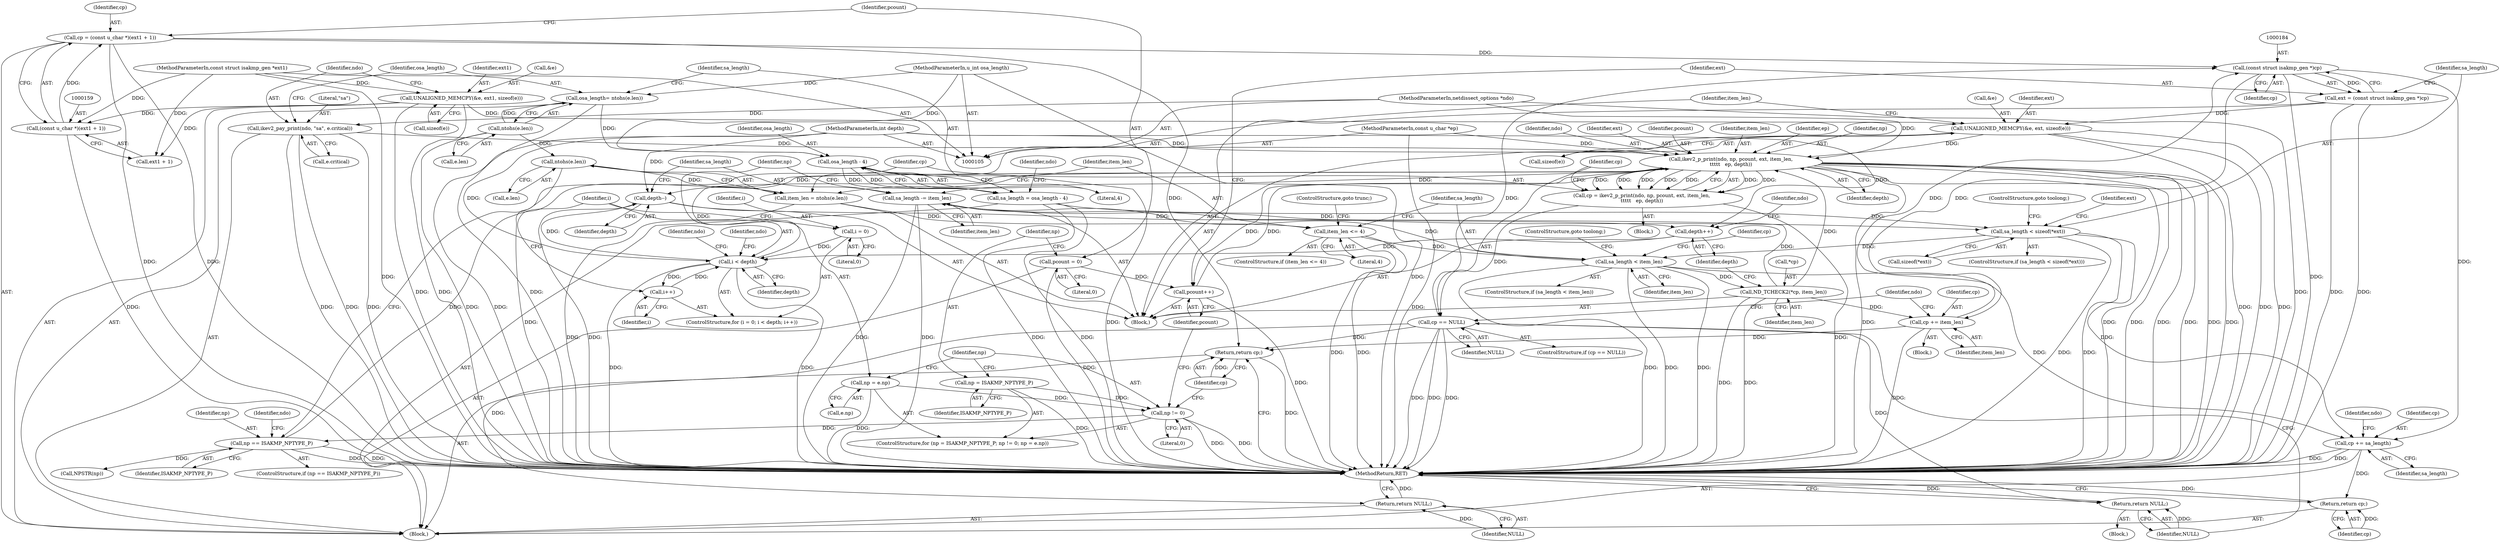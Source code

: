 digraph "0_tcpdump_8dca25d26c7ca2caf6138267f6f17111212c156e_11@pointer" {
"1000183" [label="(Call,(const struct isakmp_gen *)cp)"];
"1000156" [label="(Call,cp = (const u_char *)(ext1 + 1))"];
"1000158" [label="(Call,(const u_char *)(ext1 + 1))"];
"1000127" [label="(Call,UNALIGNED_MEMCPY(&e, ext1, sizeof(e)))"];
"1000108" [label="(MethodParameterIn,const struct isakmp_gen *ext1)"];
"1000261" [label="(Call,cp == NULL)"];
"1000250" [label="(Call,cp = ikev2_p_print(ndo, np, pcount, ext, item_len,\n\t\t\t\t\t   ep, depth))"];
"1000252" [label="(Call,ikev2_p_print(ndo, np, pcount, ext, item_len,\n\t\t\t\t\t   ep, depth))"];
"1000133" [label="(Call,ikev2_pay_print(ndo, \"sa\", e.critical))"];
"1000106" [label="(MethodParameterIn,netdissect_options *ndo)"];
"1000246" [label="(Call,np == ISAKMP_NPTYPE_P)"];
"1000170" [label="(Call,np != 0)"];
"1000167" [label="(Call,np = ISAKMP_NPTYPE_P)"];
"1000173" [label="(Call,np = e.np)"];
"1000179" [label="(Call,pcount++)"];
"1000163" [label="(Call,pcount = 0)"];
"1000196" [label="(Call,UNALIGNED_MEMCPY(&e, ext, sizeof(e)))"];
"1000181" [label="(Call,ext = (const struct isakmp_gen *)cp)"];
"1000183" [label="(Call,(const struct isakmp_gen *)cp)"];
"1000276" [label="(Call,cp += item_len)"];
"1000218" [label="(Call,ND_TCHECK2(*cp, item_len))"];
"1000214" [label="(Call,sa_length < item_len)"];
"1000187" [label="(Call,sa_length < sizeof(*ext))"];
"1000285" [label="(Call,sa_length -= item_len)"];
"1000145" [label="(Call,sa_length = osa_length - 4)"];
"1000147" [label="(Call,osa_length - 4)"];
"1000139" [label="(Call,osa_length= ntohs(e.len))"];
"1000141" [label="(Call,ntohs(e.len))"];
"1000109" [label="(MethodParameterIn,u_int osa_length)"];
"1000209" [label="(Call,item_len <= 4)"];
"1000202" [label="(Call,item_len = ntohs(e.len))"];
"1000204" [label="(Call,ntohs(e.len))"];
"1000110" [label="(MethodParameterIn,const u_char *ep)"];
"1000232" [label="(Call,i < depth)"];
"1000235" [label="(Call,i++)"];
"1000229" [label="(Call,i = 0)"];
"1000222" [label="(Call,depth++)"];
"1000283" [label="(Call,depth--)"];
"1000114" [label="(MethodParameterIn,int depth)"];
"1000288" [label="(Return,return cp;)"];
"1000291" [label="(Call,cp += sa_length)"];
"1000301" [label="(Return,return cp;)"];
"1000265" [label="(Return,return NULL;)"];
"1000311" [label="(Return,return NULL;)"];
"1000108" [label="(MethodParameterIn,const struct isakmp_gen *ext1)"];
"1000249" [label="(Block,)"];
"1000189" [label="(Call,sizeof(*ext))"];
"1000265" [label="(Return,return NULL;)"];
"1000109" [label="(MethodParameterIn,u_int osa_length)"];
"1000274" [label="(Call,NPSTR(np))"];
"1000199" [label="(Identifier,ext)"];
"1000243" [label="(Identifier,ndo)"];
"1000235" [label="(Call,i++)"];
"1000114" [label="(MethodParameterIn,int depth)"];
"1000197" [label="(Call,&e)"];
"1000288" [label="(Return,return cp;)"];
"1000286" [label="(Identifier,sa_length)"];
"1000180" [label="(Identifier,pcount)"];
"1000127" [label="(Call,UNALIGNED_MEMCPY(&e, ext1, sizeof(e)))"];
"1000293" [label="(Identifier,sa_length)"];
"1000230" [label="(Identifier,i)"];
"1000254" [label="(Identifier,np)"];
"1000187" [label="(Call,sa_length < sizeof(*ext))"];
"1000131" [label="(Call,sizeof(e))"];
"1000128" [label="(Call,&e)"];
"1000175" [label="(Call,e.np)"];
"1000158" [label="(Call,(const u_char *)(ext1 + 1))"];
"1000313" [label="(MethodReturn,RET)"];
"1000218" [label="(Call,ND_TCHECK2(*cp, item_len))"];
"1000134" [label="(Identifier,ndo)"];
"1000271" [label="(Identifier,ndo)"];
"1000139" [label="(Call,osa_length= ntohs(e.len))"];
"1000188" [label="(Identifier,sa_length)"];
"1000285" [label="(Call,sa_length -= item_len)"];
"1000226" [label="(Identifier,ndo)"];
"1000277" [label="(Identifier,cp)"];
"1000204" [label="(Call,ntohs(e.len))"];
"1000182" [label="(Identifier,ext)"];
"1000302" [label="(Identifier,cp)"];
"1000179" [label="(Call,pcount++)"];
"1000232" [label="(Call,i < depth)"];
"1000136" [label="(Call,e.critical)"];
"1000266" [label="(Identifier,NULL)"];
"1000212" [label="(ControlStructure,goto trunc;)"];
"1000205" [label="(Call,e.len)"];
"1000174" [label="(Identifier,np)"];
"1000253" [label="(Identifier,ndo)"];
"1000311" [label="(Return,return NULL;)"];
"1000256" [label="(Identifier,ext)"];
"1000178" [label="(Block,)"];
"1000236" [label="(Identifier,i)"];
"1000255" [label="(Identifier,pcount)"];
"1000173" [label="(Call,np = e.np)"];
"1000147" [label="(Call,osa_length - 4)"];
"1000200" [label="(Call,sizeof(e))"];
"1000216" [label="(Identifier,item_len)"];
"1000246" [label="(Call,np == ISAKMP_NPTYPE_P)"];
"1000165" [label="(Literal,0)"];
"1000172" [label="(Literal,0)"];
"1000259" [label="(Identifier,depth)"];
"1000217" [label="(ControlStructure,goto toolong;)"];
"1000222" [label="(Call,depth++)"];
"1000231" [label="(Literal,0)"];
"1000234" [label="(Identifier,depth)"];
"1000209" [label="(Call,item_len <= 4)"];
"1000169" [label="(Identifier,ISAKMP_NPTYPE_P)"];
"1000164" [label="(Identifier,pcount)"];
"1000160" [label="(Call,ext1 + 1)"];
"1000140" [label="(Identifier,osa_length)"];
"1000292" [label="(Identifier,cp)"];
"1000268" [label="(Block,)"];
"1000130" [label="(Identifier,ext1)"];
"1000142" [label="(Call,e.len)"];
"1000312" [label="(Identifier,NULL)"];
"1000106" [label="(MethodParameterIn,netdissect_options *ndo)"];
"1000221" [label="(Identifier,item_len)"];
"1000264" [label="(Block,)"];
"1000115" [label="(Block,)"];
"1000110" [label="(MethodParameterIn,const u_char *ep)"];
"1000166" [label="(ControlStructure,for (np = ISAKMP_NPTYPE_P; np != 0; np = e.np))"];
"1000133" [label="(Call,ikev2_pay_print(ndo, \"sa\", e.critical))"];
"1000141" [label="(Call,ntohs(e.len))"];
"1000276" [label="(Call,cp += item_len)"];
"1000186" [label="(ControlStructure,if (sa_length < sizeof(*ext)))"];
"1000208" [label="(ControlStructure,if (item_len <= 4))"];
"1000156" [label="(Call,cp = (const u_char *)(ext1 + 1))"];
"1000257" [label="(Identifier,item_len)"];
"1000211" [label="(Literal,4)"];
"1000263" [label="(Identifier,NULL)"];
"1000239" [label="(Identifier,ndo)"];
"1000192" [label="(ControlStructure,goto toolong;)"];
"1000183" [label="(Call,(const struct isakmp_gen *)cp)"];
"1000195" [label="(Identifier,ext)"];
"1000210" [label="(Identifier,item_len)"];
"1000185" [label="(Identifier,cp)"];
"1000214" [label="(Call,sa_length < item_len)"];
"1000203" [label="(Identifier,item_len)"];
"1000252" [label="(Call,ikev2_p_print(ndo, np, pcount, ext, item_len,\n\t\t\t\t\t   ep, depth))"];
"1000233" [label="(Identifier,i)"];
"1000296" [label="(Identifier,ndo)"];
"1000171" [label="(Identifier,np)"];
"1000202" [label="(Call,item_len = ntohs(e.len))"];
"1000248" [label="(Identifier,ISAKMP_NPTYPE_P)"];
"1000146" [label="(Identifier,sa_length)"];
"1000283" [label="(Call,depth--)"];
"1000247" [label="(Identifier,np)"];
"1000220" [label="(Identifier,cp)"];
"1000219" [label="(Call,*cp)"];
"1000170" [label="(Call,np != 0)"];
"1000145" [label="(Call,sa_length = osa_length - 4)"];
"1000291" [label="(Call,cp += sa_length)"];
"1000163" [label="(Call,pcount = 0)"];
"1000223" [label="(Identifier,depth)"];
"1000157" [label="(Identifier,cp)"];
"1000278" [label="(Identifier,item_len)"];
"1000251" [label="(Identifier,cp)"];
"1000167" [label="(Call,np = ISAKMP_NPTYPE_P)"];
"1000196" [label="(Call,UNALIGNED_MEMCPY(&e, ext, sizeof(e)))"];
"1000213" [label="(ControlStructure,if (sa_length < item_len))"];
"1000258" [label="(Identifier,ep)"];
"1000284" [label="(Identifier,depth)"];
"1000135" [label="(Literal,\"sa\")"];
"1000260" [label="(ControlStructure,if (cp == NULL))"];
"1000262" [label="(Identifier,cp)"];
"1000168" [label="(Identifier,np)"];
"1000152" [label="(Identifier,ndo)"];
"1000301" [label="(Return,return cp;)"];
"1000281" [label="(Identifier,ndo)"];
"1000287" [label="(Identifier,item_len)"];
"1000149" [label="(Literal,4)"];
"1000228" [label="(ControlStructure,for (i = 0; i < depth; i++))"];
"1000289" [label="(Identifier,cp)"];
"1000181" [label="(Call,ext = (const struct isakmp_gen *)cp)"];
"1000261" [label="(Call,cp == NULL)"];
"1000245" [label="(ControlStructure,if (np == ISAKMP_NPTYPE_P))"];
"1000250" [label="(Call,cp = ikev2_p_print(ndo, np, pcount, ext, item_len,\n\t\t\t\t\t   ep, depth))"];
"1000148" [label="(Identifier,osa_length)"];
"1000215" [label="(Identifier,sa_length)"];
"1000229" [label="(Call,i = 0)"];
"1000183" -> "1000181"  [label="AST: "];
"1000183" -> "1000185"  [label="CFG: "];
"1000184" -> "1000183"  [label="AST: "];
"1000185" -> "1000183"  [label="AST: "];
"1000181" -> "1000183"  [label="CFG: "];
"1000183" -> "1000313"  [label="DDG: "];
"1000183" -> "1000181"  [label="DDG: "];
"1000156" -> "1000183"  [label="DDG: "];
"1000261" -> "1000183"  [label="DDG: "];
"1000276" -> "1000183"  [label="DDG: "];
"1000183" -> "1000276"  [label="DDG: "];
"1000183" -> "1000291"  [label="DDG: "];
"1000156" -> "1000115"  [label="AST: "];
"1000156" -> "1000158"  [label="CFG: "];
"1000157" -> "1000156"  [label="AST: "];
"1000158" -> "1000156"  [label="AST: "];
"1000164" -> "1000156"  [label="CFG: "];
"1000156" -> "1000313"  [label="DDG: "];
"1000156" -> "1000313"  [label="DDG: "];
"1000158" -> "1000156"  [label="DDG: "];
"1000156" -> "1000288"  [label="DDG: "];
"1000158" -> "1000160"  [label="CFG: "];
"1000159" -> "1000158"  [label="AST: "];
"1000160" -> "1000158"  [label="AST: "];
"1000158" -> "1000313"  [label="DDG: "];
"1000127" -> "1000158"  [label="DDG: "];
"1000108" -> "1000158"  [label="DDG: "];
"1000127" -> "1000115"  [label="AST: "];
"1000127" -> "1000131"  [label="CFG: "];
"1000128" -> "1000127"  [label="AST: "];
"1000130" -> "1000127"  [label="AST: "];
"1000131" -> "1000127"  [label="AST: "];
"1000134" -> "1000127"  [label="CFG: "];
"1000127" -> "1000313"  [label="DDG: "];
"1000127" -> "1000313"  [label="DDG: "];
"1000108" -> "1000127"  [label="DDG: "];
"1000127" -> "1000160"  [label="DDG: "];
"1000127" -> "1000196"  [label="DDG: "];
"1000108" -> "1000105"  [label="AST: "];
"1000108" -> "1000313"  [label="DDG: "];
"1000108" -> "1000160"  [label="DDG: "];
"1000261" -> "1000260"  [label="AST: "];
"1000261" -> "1000263"  [label="CFG: "];
"1000262" -> "1000261"  [label="AST: "];
"1000263" -> "1000261"  [label="AST: "];
"1000266" -> "1000261"  [label="CFG: "];
"1000281" -> "1000261"  [label="CFG: "];
"1000261" -> "1000313"  [label="DDG: "];
"1000261" -> "1000313"  [label="DDG: "];
"1000261" -> "1000313"  [label="DDG: "];
"1000250" -> "1000261"  [label="DDG: "];
"1000261" -> "1000265"  [label="DDG: "];
"1000261" -> "1000288"  [label="DDG: "];
"1000261" -> "1000311"  [label="DDG: "];
"1000250" -> "1000249"  [label="AST: "];
"1000250" -> "1000252"  [label="CFG: "];
"1000251" -> "1000250"  [label="AST: "];
"1000252" -> "1000250"  [label="AST: "];
"1000262" -> "1000250"  [label="CFG: "];
"1000250" -> "1000313"  [label="DDG: "];
"1000252" -> "1000250"  [label="DDG: "];
"1000252" -> "1000250"  [label="DDG: "];
"1000252" -> "1000250"  [label="DDG: "];
"1000252" -> "1000250"  [label="DDG: "];
"1000252" -> "1000250"  [label="DDG: "];
"1000252" -> "1000250"  [label="DDG: "];
"1000252" -> "1000250"  [label="DDG: "];
"1000252" -> "1000259"  [label="CFG: "];
"1000253" -> "1000252"  [label="AST: "];
"1000254" -> "1000252"  [label="AST: "];
"1000255" -> "1000252"  [label="AST: "];
"1000256" -> "1000252"  [label="AST: "];
"1000257" -> "1000252"  [label="AST: "];
"1000258" -> "1000252"  [label="AST: "];
"1000259" -> "1000252"  [label="AST: "];
"1000252" -> "1000313"  [label="DDG: "];
"1000252" -> "1000313"  [label="DDG: "];
"1000252" -> "1000313"  [label="DDG: "];
"1000252" -> "1000313"  [label="DDG: "];
"1000252" -> "1000313"  [label="DDG: "];
"1000252" -> "1000313"  [label="DDG: "];
"1000252" -> "1000313"  [label="DDG: "];
"1000252" -> "1000179"  [label="DDG: "];
"1000133" -> "1000252"  [label="DDG: "];
"1000106" -> "1000252"  [label="DDG: "];
"1000246" -> "1000252"  [label="DDG: "];
"1000179" -> "1000252"  [label="DDG: "];
"1000196" -> "1000252"  [label="DDG: "];
"1000218" -> "1000252"  [label="DDG: "];
"1000110" -> "1000252"  [label="DDG: "];
"1000232" -> "1000252"  [label="DDG: "];
"1000114" -> "1000252"  [label="DDG: "];
"1000252" -> "1000283"  [label="DDG: "];
"1000252" -> "1000285"  [label="DDG: "];
"1000133" -> "1000115"  [label="AST: "];
"1000133" -> "1000136"  [label="CFG: "];
"1000134" -> "1000133"  [label="AST: "];
"1000135" -> "1000133"  [label="AST: "];
"1000136" -> "1000133"  [label="AST: "];
"1000140" -> "1000133"  [label="CFG: "];
"1000133" -> "1000313"  [label="DDG: "];
"1000133" -> "1000313"  [label="DDG: "];
"1000133" -> "1000313"  [label="DDG: "];
"1000106" -> "1000133"  [label="DDG: "];
"1000106" -> "1000105"  [label="AST: "];
"1000106" -> "1000313"  [label="DDG: "];
"1000246" -> "1000245"  [label="AST: "];
"1000246" -> "1000248"  [label="CFG: "];
"1000247" -> "1000246"  [label="AST: "];
"1000248" -> "1000246"  [label="AST: "];
"1000251" -> "1000246"  [label="CFG: "];
"1000271" -> "1000246"  [label="CFG: "];
"1000246" -> "1000313"  [label="DDG: "];
"1000246" -> "1000313"  [label="DDG: "];
"1000170" -> "1000246"  [label="DDG: "];
"1000246" -> "1000274"  [label="DDG: "];
"1000170" -> "1000166"  [label="AST: "];
"1000170" -> "1000172"  [label="CFG: "];
"1000171" -> "1000170"  [label="AST: "];
"1000172" -> "1000170"  [label="AST: "];
"1000180" -> "1000170"  [label="CFG: "];
"1000289" -> "1000170"  [label="CFG: "];
"1000170" -> "1000313"  [label="DDG: "];
"1000170" -> "1000313"  [label="DDG: "];
"1000167" -> "1000170"  [label="DDG: "];
"1000173" -> "1000170"  [label="DDG: "];
"1000167" -> "1000166"  [label="AST: "];
"1000167" -> "1000169"  [label="CFG: "];
"1000168" -> "1000167"  [label="AST: "];
"1000169" -> "1000167"  [label="AST: "];
"1000171" -> "1000167"  [label="CFG: "];
"1000167" -> "1000313"  [label="DDG: "];
"1000173" -> "1000166"  [label="AST: "];
"1000173" -> "1000175"  [label="CFG: "];
"1000174" -> "1000173"  [label="AST: "];
"1000175" -> "1000173"  [label="AST: "];
"1000171" -> "1000173"  [label="CFG: "];
"1000173" -> "1000313"  [label="DDG: "];
"1000179" -> "1000178"  [label="AST: "];
"1000179" -> "1000180"  [label="CFG: "];
"1000180" -> "1000179"  [label="AST: "];
"1000182" -> "1000179"  [label="CFG: "];
"1000179" -> "1000313"  [label="DDG: "];
"1000163" -> "1000179"  [label="DDG: "];
"1000163" -> "1000115"  [label="AST: "];
"1000163" -> "1000165"  [label="CFG: "];
"1000164" -> "1000163"  [label="AST: "];
"1000165" -> "1000163"  [label="AST: "];
"1000168" -> "1000163"  [label="CFG: "];
"1000163" -> "1000313"  [label="DDG: "];
"1000196" -> "1000178"  [label="AST: "];
"1000196" -> "1000200"  [label="CFG: "];
"1000197" -> "1000196"  [label="AST: "];
"1000199" -> "1000196"  [label="AST: "];
"1000200" -> "1000196"  [label="AST: "];
"1000203" -> "1000196"  [label="CFG: "];
"1000196" -> "1000313"  [label="DDG: "];
"1000196" -> "1000313"  [label="DDG: "];
"1000196" -> "1000313"  [label="DDG: "];
"1000181" -> "1000196"  [label="DDG: "];
"1000181" -> "1000178"  [label="AST: "];
"1000182" -> "1000181"  [label="AST: "];
"1000188" -> "1000181"  [label="CFG: "];
"1000181" -> "1000313"  [label="DDG: "];
"1000181" -> "1000313"  [label="DDG: "];
"1000276" -> "1000268"  [label="AST: "];
"1000276" -> "1000278"  [label="CFG: "];
"1000277" -> "1000276"  [label="AST: "];
"1000278" -> "1000276"  [label="AST: "];
"1000281" -> "1000276"  [label="CFG: "];
"1000276" -> "1000313"  [label="DDG: "];
"1000218" -> "1000276"  [label="DDG: "];
"1000276" -> "1000288"  [label="DDG: "];
"1000218" -> "1000178"  [label="AST: "];
"1000218" -> "1000221"  [label="CFG: "];
"1000219" -> "1000218"  [label="AST: "];
"1000221" -> "1000218"  [label="AST: "];
"1000223" -> "1000218"  [label="CFG: "];
"1000218" -> "1000313"  [label="DDG: "];
"1000218" -> "1000313"  [label="DDG: "];
"1000214" -> "1000218"  [label="DDG: "];
"1000218" -> "1000285"  [label="DDG: "];
"1000214" -> "1000213"  [label="AST: "];
"1000214" -> "1000216"  [label="CFG: "];
"1000215" -> "1000214"  [label="AST: "];
"1000216" -> "1000214"  [label="AST: "];
"1000217" -> "1000214"  [label="CFG: "];
"1000220" -> "1000214"  [label="CFG: "];
"1000214" -> "1000313"  [label="DDG: "];
"1000214" -> "1000313"  [label="DDG: "];
"1000214" -> "1000313"  [label="DDG: "];
"1000187" -> "1000214"  [label="DDG: "];
"1000209" -> "1000214"  [label="DDG: "];
"1000214" -> "1000285"  [label="DDG: "];
"1000214" -> "1000291"  [label="DDG: "];
"1000187" -> "1000186"  [label="AST: "];
"1000187" -> "1000189"  [label="CFG: "];
"1000188" -> "1000187"  [label="AST: "];
"1000189" -> "1000187"  [label="AST: "];
"1000192" -> "1000187"  [label="CFG: "];
"1000195" -> "1000187"  [label="CFG: "];
"1000187" -> "1000313"  [label="DDG: "];
"1000187" -> "1000313"  [label="DDG: "];
"1000285" -> "1000187"  [label="DDG: "];
"1000145" -> "1000187"  [label="DDG: "];
"1000187" -> "1000291"  [label="DDG: "];
"1000285" -> "1000178"  [label="AST: "];
"1000285" -> "1000287"  [label="CFG: "];
"1000286" -> "1000285"  [label="AST: "];
"1000287" -> "1000285"  [label="AST: "];
"1000174" -> "1000285"  [label="CFG: "];
"1000285" -> "1000313"  [label="DDG: "];
"1000285" -> "1000313"  [label="DDG: "];
"1000145" -> "1000115"  [label="AST: "];
"1000145" -> "1000147"  [label="CFG: "];
"1000146" -> "1000145"  [label="AST: "];
"1000147" -> "1000145"  [label="AST: "];
"1000152" -> "1000145"  [label="CFG: "];
"1000145" -> "1000313"  [label="DDG: "];
"1000145" -> "1000313"  [label="DDG: "];
"1000147" -> "1000145"  [label="DDG: "];
"1000147" -> "1000145"  [label="DDG: "];
"1000147" -> "1000149"  [label="CFG: "];
"1000148" -> "1000147"  [label="AST: "];
"1000149" -> "1000147"  [label="AST: "];
"1000147" -> "1000313"  [label="DDG: "];
"1000139" -> "1000147"  [label="DDG: "];
"1000109" -> "1000147"  [label="DDG: "];
"1000139" -> "1000115"  [label="AST: "];
"1000139" -> "1000141"  [label="CFG: "];
"1000140" -> "1000139"  [label="AST: "];
"1000141" -> "1000139"  [label="AST: "];
"1000146" -> "1000139"  [label="CFG: "];
"1000139" -> "1000313"  [label="DDG: "];
"1000141" -> "1000139"  [label="DDG: "];
"1000109" -> "1000139"  [label="DDG: "];
"1000141" -> "1000142"  [label="CFG: "];
"1000142" -> "1000141"  [label="AST: "];
"1000141" -> "1000313"  [label="DDG: "];
"1000141" -> "1000204"  [label="DDG: "];
"1000109" -> "1000105"  [label="AST: "];
"1000109" -> "1000313"  [label="DDG: "];
"1000209" -> "1000208"  [label="AST: "];
"1000209" -> "1000211"  [label="CFG: "];
"1000210" -> "1000209"  [label="AST: "];
"1000211" -> "1000209"  [label="AST: "];
"1000212" -> "1000209"  [label="CFG: "];
"1000215" -> "1000209"  [label="CFG: "];
"1000209" -> "1000313"  [label="DDG: "];
"1000209" -> "1000313"  [label="DDG: "];
"1000202" -> "1000209"  [label="DDG: "];
"1000202" -> "1000178"  [label="AST: "];
"1000202" -> "1000204"  [label="CFG: "];
"1000203" -> "1000202"  [label="AST: "];
"1000204" -> "1000202"  [label="AST: "];
"1000210" -> "1000202"  [label="CFG: "];
"1000202" -> "1000313"  [label="DDG: "];
"1000204" -> "1000202"  [label="DDG: "];
"1000204" -> "1000205"  [label="CFG: "];
"1000205" -> "1000204"  [label="AST: "];
"1000204" -> "1000313"  [label="DDG: "];
"1000110" -> "1000105"  [label="AST: "];
"1000110" -> "1000313"  [label="DDG: "];
"1000232" -> "1000228"  [label="AST: "];
"1000232" -> "1000234"  [label="CFG: "];
"1000233" -> "1000232"  [label="AST: "];
"1000234" -> "1000232"  [label="AST: "];
"1000239" -> "1000232"  [label="CFG: "];
"1000243" -> "1000232"  [label="CFG: "];
"1000232" -> "1000313"  [label="DDG: "];
"1000232" -> "1000313"  [label="DDG: "];
"1000235" -> "1000232"  [label="DDG: "];
"1000229" -> "1000232"  [label="DDG: "];
"1000222" -> "1000232"  [label="DDG: "];
"1000114" -> "1000232"  [label="DDG: "];
"1000232" -> "1000235"  [label="DDG: "];
"1000232" -> "1000283"  [label="DDG: "];
"1000235" -> "1000228"  [label="AST: "];
"1000235" -> "1000236"  [label="CFG: "];
"1000236" -> "1000235"  [label="AST: "];
"1000233" -> "1000235"  [label="CFG: "];
"1000229" -> "1000228"  [label="AST: "];
"1000229" -> "1000231"  [label="CFG: "];
"1000230" -> "1000229"  [label="AST: "];
"1000231" -> "1000229"  [label="AST: "];
"1000233" -> "1000229"  [label="CFG: "];
"1000222" -> "1000178"  [label="AST: "];
"1000222" -> "1000223"  [label="CFG: "];
"1000223" -> "1000222"  [label="AST: "];
"1000226" -> "1000222"  [label="CFG: "];
"1000283" -> "1000222"  [label="DDG: "];
"1000114" -> "1000222"  [label="DDG: "];
"1000283" -> "1000178"  [label="AST: "];
"1000283" -> "1000284"  [label="CFG: "];
"1000284" -> "1000283"  [label="AST: "];
"1000286" -> "1000283"  [label="CFG: "];
"1000283" -> "1000313"  [label="DDG: "];
"1000114" -> "1000283"  [label="DDG: "];
"1000114" -> "1000105"  [label="AST: "];
"1000114" -> "1000313"  [label="DDG: "];
"1000288" -> "1000115"  [label="AST: "];
"1000288" -> "1000289"  [label="CFG: "];
"1000289" -> "1000288"  [label="AST: "];
"1000313" -> "1000288"  [label="CFG: "];
"1000288" -> "1000313"  [label="DDG: "];
"1000289" -> "1000288"  [label="DDG: "];
"1000291" -> "1000115"  [label="AST: "];
"1000291" -> "1000293"  [label="CFG: "];
"1000292" -> "1000291"  [label="AST: "];
"1000293" -> "1000291"  [label="AST: "];
"1000296" -> "1000291"  [label="CFG: "];
"1000291" -> "1000313"  [label="DDG: "];
"1000291" -> "1000313"  [label="DDG: "];
"1000291" -> "1000301"  [label="DDG: "];
"1000301" -> "1000115"  [label="AST: "];
"1000301" -> "1000302"  [label="CFG: "];
"1000302" -> "1000301"  [label="AST: "];
"1000313" -> "1000301"  [label="CFG: "];
"1000301" -> "1000313"  [label="DDG: "];
"1000302" -> "1000301"  [label="DDG: "];
"1000265" -> "1000264"  [label="AST: "];
"1000265" -> "1000266"  [label="CFG: "];
"1000266" -> "1000265"  [label="AST: "];
"1000313" -> "1000265"  [label="CFG: "];
"1000265" -> "1000313"  [label="DDG: "];
"1000266" -> "1000265"  [label="DDG: "];
"1000311" -> "1000115"  [label="AST: "];
"1000311" -> "1000312"  [label="CFG: "];
"1000312" -> "1000311"  [label="AST: "];
"1000313" -> "1000311"  [label="CFG: "];
"1000311" -> "1000313"  [label="DDG: "];
"1000312" -> "1000311"  [label="DDG: "];
}
